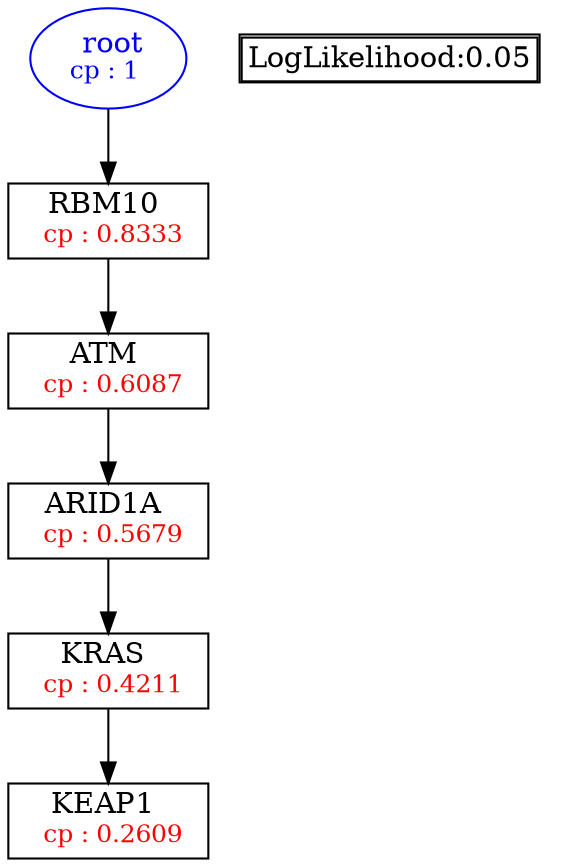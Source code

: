 digraph tree {
    "root" [label=<<font color='Blue'> root</font><br/><font color='Blue' POINT-SIZE='12'>cp : 1 </font>>, shape=oval, color=Blue];
    "S5" [label =<RBM10 <br/> <font color='Red' POINT-SIZE='12'> cp : 0.8333 </font>>, shape=box];
    "S2" [label =<ATM <br/> <font color='Red' POINT-SIZE='12'> cp : 0.6087 </font>>, shape=box];
    "S1" [label =<ARID1A <br/> <font color='Red' POINT-SIZE='12'> cp : 0.5679 </font>>, shape=box];
    "S3" [label =<KRAS <br/> <font color='Red' POINT-SIZE='12'> cp : 0.4211 </font>>, shape=box];
    "S4" [label =<KEAP1 <br/> <font color='Red' POINT-SIZE='12'> cp : 0.2609 </font>>, shape=box];
    "root" -> "S5";
    "S5" -> "S2";
    "S2" -> "S1";
    "S1" -> "S3";
    "S3" -> "S4";

    node[shape=plaintext]
    fontsize="10"
    struct1 [label=
    <<TABLE BORDER="1" CELLBORDER="1" CELLSPACING="0" >
    <TR><TD ALIGN="LEFT">LogLikelihood:0.05</TD></TR>
    </TABLE>>];

}

